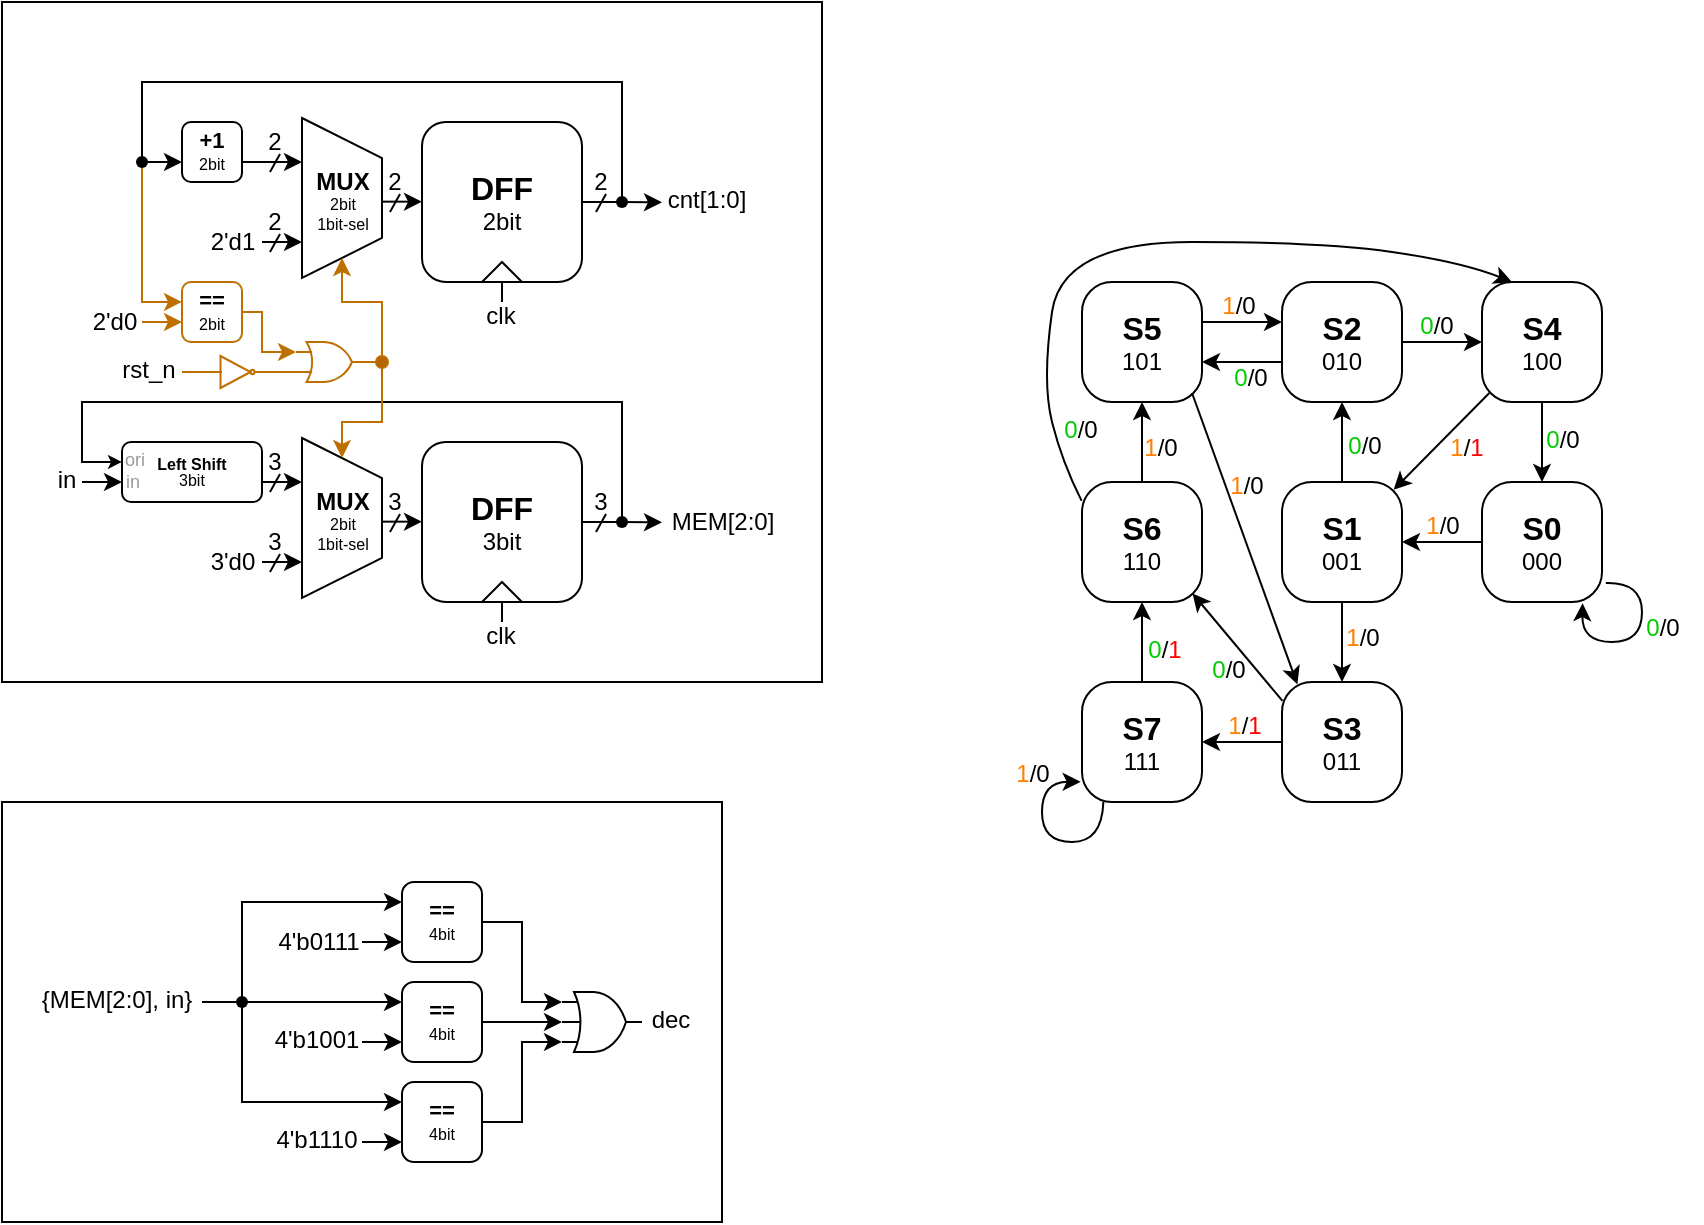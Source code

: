 <mxfile version="24.7.17">
  <diagram name="Page-1" id="tBIAlemMxgHySIvlNtww">
    <mxGraphModel dx="346" dy="206" grid="1" gridSize="10" guides="1" tooltips="1" connect="1" arrows="1" fold="1" page="1" pageScale="1" pageWidth="1920" pageHeight="1200" math="0" shadow="0">
      <root>
        <mxCell id="0" />
        <mxCell id="1" parent="0" />
        <mxCell id="p_a_CTLqghPlbBbGNk3w-119" value="clk" style="text;html=1;align=center;verticalAlign=middle;resizable=0;points=[];autosize=1;strokeColor=none;fillColor=none;" vertex="1" parent="1">
          <mxGeometry x="269" y="182" width="40" height="30" as="geometry" />
        </mxCell>
        <mxCell id="3c06vO752q_vNFaw-Ofs-1" value="&lt;font style=&quot;font-size: 16px;&quot;&gt;&lt;b&gt;DFF&lt;/b&gt;&lt;/font&gt;&lt;div&gt;&lt;font style=&quot;font-size: 12px;&quot;&gt;2bit&lt;/font&gt;&lt;/div&gt;" style="rounded=1;whiteSpace=wrap;html=1;" parent="1" vertex="1">
          <mxGeometry x="250" y="100" width="80" height="80" as="geometry" />
        </mxCell>
        <mxCell id="p_a_CTLqghPlbBbGNk3w-1" style="edgeStyle=orthogonalEdgeStyle;rounded=0;orthogonalLoop=1;jettySize=auto;html=1;exitX=1;exitY=0.5;exitDx=0;exitDy=0;" edge="1" parent="1" source="3c06vO752q_vNFaw-Ofs-1">
          <mxGeometry relative="1" as="geometry">
            <mxPoint x="370" y="140.167" as="targetPoint" />
          </mxGeometry>
        </mxCell>
        <mxCell id="p_a_CTLqghPlbBbGNk3w-2" value="cnt[1:0]" style="text;html=1;align=center;verticalAlign=middle;resizable=0;points=[];autosize=1;strokeColor=none;fillColor=none;" vertex="1" parent="1">
          <mxGeometry x="362" y="124" width="60" height="30" as="geometry" />
        </mxCell>
        <mxCell id="p_a_CTLqghPlbBbGNk3w-5" value="" style="group" vertex="1" connectable="0" parent="1">
          <mxGeometry x="324" y="115" width="30" height="30" as="geometry" />
        </mxCell>
        <mxCell id="p_a_CTLqghPlbBbGNk3w-4" value="2" style="text;html=1;align=center;verticalAlign=middle;resizable=0;points=[];autosize=1;strokeColor=none;fillColor=none;" vertex="1" parent="p_a_CTLqghPlbBbGNk3w-5">
          <mxGeometry width="30" height="30" as="geometry" />
        </mxCell>
        <mxCell id="p_a_CTLqghPlbBbGNk3w-3" value="" style="endArrow=none;html=1;rounded=0;" edge="1" parent="p_a_CTLqghPlbBbGNk3w-5">
          <mxGeometry width="50" height="50" relative="1" as="geometry">
            <mxPoint x="13" y="30" as="sourcePoint" />
            <mxPoint x="18" y="21" as="targetPoint" />
          </mxGeometry>
        </mxCell>
        <mxCell id="p_a_CTLqghPlbBbGNk3w-6" value="" style="shape=trapezoid;perimeter=trapezoidPerimeter;whiteSpace=wrap;html=1;fixedSize=1;rotation=90;" vertex="1" parent="1">
          <mxGeometry x="170" y="118" width="80" height="40" as="geometry" />
        </mxCell>
        <mxCell id="p_a_CTLqghPlbBbGNk3w-7" value="&lt;b&gt;MUX&lt;/b&gt;&lt;div style=&quot;font-size: 8px;&quot;&gt;&lt;font style=&quot;font-size: 8px;&quot;&gt;2bit&lt;/font&gt;&lt;/div&gt;&lt;div style=&quot;font-size: 8px;&quot;&gt;&lt;font style=&quot;font-size: 8px;&quot;&gt;1bit-sel&lt;/font&gt;&lt;/div&gt;" style="text;html=1;align=center;verticalAlign=middle;resizable=0;points=[];autosize=1;strokeColor=none;fillColor=none;" vertex="1" parent="1">
          <mxGeometry x="185" y="114" width="50" height="50" as="geometry" />
        </mxCell>
        <mxCell id="p_a_CTLqghPlbBbGNk3w-8" value="" style="endArrow=classic;html=1;rounded=0;" edge="1" parent="1">
          <mxGeometry width="50" height="50" relative="1" as="geometry">
            <mxPoint x="230" y="139.83" as="sourcePoint" />
            <mxPoint x="250" y="139.83" as="targetPoint" />
          </mxGeometry>
        </mxCell>
        <mxCell id="p_a_CTLqghPlbBbGNk3w-9" value="" style="endArrow=classic;html=1;rounded=0;" edge="1" parent="1">
          <mxGeometry width="50" height="50" relative="1" as="geometry">
            <mxPoint x="170" y="160" as="sourcePoint" />
            <mxPoint x="190" y="160" as="targetPoint" />
          </mxGeometry>
        </mxCell>
        <mxCell id="p_a_CTLqghPlbBbGNk3w-10" value="" style="endArrow=classic;html=1;rounded=0;" edge="1" parent="1">
          <mxGeometry width="50" height="50" relative="1" as="geometry">
            <mxPoint x="160" y="120" as="sourcePoint" />
            <mxPoint x="190" y="120" as="targetPoint" />
          </mxGeometry>
        </mxCell>
        <mxCell id="p_a_CTLqghPlbBbGNk3w-11" value="" style="endArrow=classic;html=1;rounded=0;edgeStyle=orthogonalEdgeStyle;entryX=0;entryY=0.667;entryDx=0;entryDy=0;entryPerimeter=0;" edge="1" parent="1" target="p_a_CTLqghPlbBbGNk3w-12">
          <mxGeometry width="50" height="50" relative="1" as="geometry">
            <mxPoint x="350" y="140" as="sourcePoint" />
            <mxPoint x="120" y="120" as="targetPoint" />
            <Array as="points">
              <mxPoint x="350" y="80" />
              <mxPoint x="110" y="80" />
              <mxPoint x="110" y="120" />
            </Array>
          </mxGeometry>
        </mxCell>
        <mxCell id="p_a_CTLqghPlbBbGNk3w-12" value="&lt;p style=&quot;line-height: 0%; font-size: 11px;&quot;&gt;&lt;b&gt;+1&lt;/b&gt;&lt;/p&gt;&lt;div style=&quot;line-height: 0%;&quot;&gt;&lt;font style=&quot;font-size: 8px;&quot;&gt;2bit&lt;/font&gt;&lt;/div&gt;&lt;p&gt;&lt;/p&gt;" style="rounded=1;whiteSpace=wrap;html=1;" vertex="1" parent="1">
          <mxGeometry x="130" y="100" width="30" height="30" as="geometry" />
        </mxCell>
        <mxCell id="p_a_CTLqghPlbBbGNk3w-13" value="" style="group" vertex="1" connectable="0" parent="1">
          <mxGeometry x="161" y="95" width="30" height="30" as="geometry" />
        </mxCell>
        <mxCell id="p_a_CTLqghPlbBbGNk3w-14" value="2" style="text;html=1;align=center;verticalAlign=middle;resizable=0;points=[];autosize=1;strokeColor=none;fillColor=none;" vertex="1" parent="p_a_CTLqghPlbBbGNk3w-13">
          <mxGeometry width="30" height="30" as="geometry" />
        </mxCell>
        <mxCell id="p_a_CTLqghPlbBbGNk3w-15" value="" style="endArrow=none;html=1;rounded=0;" edge="1" parent="p_a_CTLqghPlbBbGNk3w-13">
          <mxGeometry width="50" height="50" relative="1" as="geometry">
            <mxPoint x="13" y="30" as="sourcePoint" />
            <mxPoint x="18" y="21" as="targetPoint" />
          </mxGeometry>
        </mxCell>
        <mxCell id="p_a_CTLqghPlbBbGNk3w-16" value="" style="group" vertex="1" connectable="0" parent="1">
          <mxGeometry x="221" y="115" width="30" height="30" as="geometry" />
        </mxCell>
        <mxCell id="p_a_CTLqghPlbBbGNk3w-17" value="2" style="text;html=1;align=center;verticalAlign=middle;resizable=0;points=[];autosize=1;strokeColor=none;fillColor=none;" vertex="1" parent="p_a_CTLqghPlbBbGNk3w-16">
          <mxGeometry width="30" height="30" as="geometry" />
        </mxCell>
        <mxCell id="p_a_CTLqghPlbBbGNk3w-18" value="" style="endArrow=none;html=1;rounded=0;" edge="1" parent="p_a_CTLqghPlbBbGNk3w-16">
          <mxGeometry width="50" height="50" relative="1" as="geometry">
            <mxPoint x="13" y="30" as="sourcePoint" />
            <mxPoint x="18" y="21" as="targetPoint" />
          </mxGeometry>
        </mxCell>
        <mxCell id="p_a_CTLqghPlbBbGNk3w-19" value="2&#39;d1" style="text;html=1;align=center;verticalAlign=middle;resizable=0;points=[];autosize=1;strokeColor=none;fillColor=none;" vertex="1" parent="1">
          <mxGeometry x="130" y="145" width="50" height="30" as="geometry" />
        </mxCell>
        <mxCell id="p_a_CTLqghPlbBbGNk3w-20" value="" style="shape=ellipse;fillColor=#000000;strokeColor=none;html=1;sketch=0;fontFamily=Helvetica;fontSize=11;fontColor=default;labelBackgroundColor=default;" vertex="1" parent="1">
          <mxGeometry x="347" y="137" width="6" height="6" as="geometry" />
        </mxCell>
        <mxCell id="p_a_CTLqghPlbBbGNk3w-48" value="&lt;font style=&quot;font-size: 16px;&quot;&gt;&lt;b&gt;DFF&lt;/b&gt;&lt;/font&gt;&lt;div&gt;&lt;font style=&quot;font-size: 12px;&quot;&gt;3bit&lt;/font&gt;&lt;/div&gt;" style="rounded=1;whiteSpace=wrap;html=1;" vertex="1" parent="1">
          <mxGeometry x="250" y="260" width="80" height="80" as="geometry" />
        </mxCell>
        <mxCell id="p_a_CTLqghPlbBbGNk3w-49" style="edgeStyle=orthogonalEdgeStyle;rounded=0;orthogonalLoop=1;jettySize=auto;html=1;exitX=1;exitY=0.5;exitDx=0;exitDy=0;" edge="1" parent="1" source="p_a_CTLqghPlbBbGNk3w-48">
          <mxGeometry relative="1" as="geometry">
            <mxPoint x="370" y="300.167" as="targetPoint" />
          </mxGeometry>
        </mxCell>
        <mxCell id="p_a_CTLqghPlbBbGNk3w-50" value="MEM[2:0]" style="text;html=1;align=center;verticalAlign=middle;resizable=0;points=[];autosize=1;strokeColor=none;fillColor=none;" vertex="1" parent="1">
          <mxGeometry x="365" y="285" width="70" height="30" as="geometry" />
        </mxCell>
        <mxCell id="p_a_CTLqghPlbBbGNk3w-51" value="" style="group" vertex="1" connectable="0" parent="1">
          <mxGeometry x="324" y="275" width="30" height="30" as="geometry" />
        </mxCell>
        <mxCell id="p_a_CTLqghPlbBbGNk3w-52" value="3" style="text;html=1;align=center;verticalAlign=middle;resizable=0;points=[];autosize=1;strokeColor=none;fillColor=none;" vertex="1" parent="p_a_CTLqghPlbBbGNk3w-51">
          <mxGeometry width="30" height="30" as="geometry" />
        </mxCell>
        <mxCell id="p_a_CTLqghPlbBbGNk3w-53" value="" style="endArrow=none;html=1;rounded=0;" edge="1" parent="p_a_CTLqghPlbBbGNk3w-51">
          <mxGeometry width="50" height="50" relative="1" as="geometry">
            <mxPoint x="13" y="30" as="sourcePoint" />
            <mxPoint x="18" y="21" as="targetPoint" />
          </mxGeometry>
        </mxCell>
        <mxCell id="p_a_CTLqghPlbBbGNk3w-54" value="" style="shape=trapezoid;perimeter=trapezoidPerimeter;whiteSpace=wrap;html=1;fixedSize=1;rotation=90;" vertex="1" parent="1">
          <mxGeometry x="170" y="278" width="80" height="40" as="geometry" />
        </mxCell>
        <mxCell id="p_a_CTLqghPlbBbGNk3w-55" value="&lt;b&gt;MUX&lt;/b&gt;&lt;div style=&quot;font-size: 8px;&quot;&gt;&lt;font style=&quot;font-size: 8px;&quot;&gt;2bit&lt;/font&gt;&lt;/div&gt;&lt;div style=&quot;font-size: 8px;&quot;&gt;&lt;font style=&quot;font-size: 8px;&quot;&gt;1bit-sel&lt;/font&gt;&lt;/div&gt;" style="text;html=1;align=center;verticalAlign=middle;resizable=0;points=[];autosize=1;strokeColor=none;fillColor=none;" vertex="1" parent="1">
          <mxGeometry x="185" y="274" width="50" height="50" as="geometry" />
        </mxCell>
        <mxCell id="p_a_CTLqghPlbBbGNk3w-56" value="" style="endArrow=classic;html=1;rounded=0;" edge="1" parent="1">
          <mxGeometry width="50" height="50" relative="1" as="geometry">
            <mxPoint x="230" y="299.83" as="sourcePoint" />
            <mxPoint x="250" y="299.83" as="targetPoint" />
          </mxGeometry>
        </mxCell>
        <mxCell id="p_a_CTLqghPlbBbGNk3w-57" value="" style="endArrow=classic;html=1;rounded=0;" edge="1" parent="1">
          <mxGeometry width="50" height="50" relative="1" as="geometry">
            <mxPoint x="170" y="320" as="sourcePoint" />
            <mxPoint x="190" y="320" as="targetPoint" />
          </mxGeometry>
        </mxCell>
        <mxCell id="p_a_CTLqghPlbBbGNk3w-58" value="" style="endArrow=classic;html=1;rounded=0;" edge="1" parent="1">
          <mxGeometry width="50" height="50" relative="1" as="geometry">
            <mxPoint x="160" y="280" as="sourcePoint" />
            <mxPoint x="190" y="280" as="targetPoint" />
          </mxGeometry>
        </mxCell>
        <mxCell id="p_a_CTLqghPlbBbGNk3w-59" value="" style="endArrow=classic;html=1;rounded=0;edgeStyle=orthogonalEdgeStyle;entryX=0;entryY=0.333;entryDx=0;entryDy=0;entryPerimeter=0;endSize=4;" edge="1" parent="1" target="p_a_CTLqghPlbBbGNk3w-60">
          <mxGeometry width="50" height="50" relative="1" as="geometry">
            <mxPoint x="350" y="300" as="sourcePoint" />
            <mxPoint x="120" y="280" as="targetPoint" />
            <Array as="points">
              <mxPoint x="350" y="240" />
              <mxPoint x="80" y="240" />
              <mxPoint x="80" y="270" />
            </Array>
          </mxGeometry>
        </mxCell>
        <mxCell id="p_a_CTLqghPlbBbGNk3w-60" value="&lt;p style=&quot;line-height: 0%; font-size: 8px;&quot;&gt;&lt;b style=&quot;font-size: 8px;&quot;&gt;&lt;font style=&quot;font-size: 8px;&quot;&gt;Left Shift&lt;/font&gt;&lt;/b&gt;&lt;/p&gt;&lt;div style=&quot;line-height: 0%; font-size: 8px;&quot;&gt;&lt;font style=&quot;font-size: 8px;&quot;&gt;3bit&lt;/font&gt;&lt;/div&gt;&lt;p style=&quot;font-size: 8px;&quot;&gt;&lt;/p&gt;" style="rounded=1;whiteSpace=wrap;html=1;fontSize=8;" vertex="1" parent="1">
          <mxGeometry x="100" y="260" width="70" height="30" as="geometry" />
        </mxCell>
        <mxCell id="p_a_CTLqghPlbBbGNk3w-61" value="" style="group" vertex="1" connectable="0" parent="1">
          <mxGeometry x="161" y="255" width="30" height="30" as="geometry" />
        </mxCell>
        <mxCell id="p_a_CTLqghPlbBbGNk3w-62" value="3" style="text;html=1;align=center;verticalAlign=middle;resizable=0;points=[];autosize=1;strokeColor=none;fillColor=none;" vertex="1" parent="p_a_CTLqghPlbBbGNk3w-61">
          <mxGeometry width="30" height="30" as="geometry" />
        </mxCell>
        <mxCell id="p_a_CTLqghPlbBbGNk3w-63" value="" style="endArrow=none;html=1;rounded=0;" edge="1" parent="p_a_CTLqghPlbBbGNk3w-61">
          <mxGeometry width="50" height="50" relative="1" as="geometry">
            <mxPoint x="13" y="30" as="sourcePoint" />
            <mxPoint x="18" y="21" as="targetPoint" />
          </mxGeometry>
        </mxCell>
        <mxCell id="p_a_CTLqghPlbBbGNk3w-64" value="" style="group" vertex="1" connectable="0" parent="1">
          <mxGeometry x="221" y="275" width="30" height="30" as="geometry" />
        </mxCell>
        <mxCell id="p_a_CTLqghPlbBbGNk3w-65" value="3" style="text;html=1;align=center;verticalAlign=middle;resizable=0;points=[];autosize=1;strokeColor=none;fillColor=none;" vertex="1" parent="p_a_CTLqghPlbBbGNk3w-64">
          <mxGeometry width="30" height="30" as="geometry" />
        </mxCell>
        <mxCell id="p_a_CTLqghPlbBbGNk3w-66" value="" style="endArrow=none;html=1;rounded=0;" edge="1" parent="p_a_CTLqghPlbBbGNk3w-64">
          <mxGeometry width="50" height="50" relative="1" as="geometry">
            <mxPoint x="13" y="30" as="sourcePoint" />
            <mxPoint x="18" y="21" as="targetPoint" />
          </mxGeometry>
        </mxCell>
        <mxCell id="p_a_CTLqghPlbBbGNk3w-67" value="3&#39;d0" style="text;html=1;align=center;verticalAlign=middle;resizable=0;points=[];autosize=1;strokeColor=none;fillColor=none;" vertex="1" parent="1">
          <mxGeometry x="130" y="305" width="50" height="30" as="geometry" />
        </mxCell>
        <mxCell id="p_a_CTLqghPlbBbGNk3w-68" value="" style="shape=ellipse;fillColor=#000000;strokeColor=none;html=1;sketch=0;fontFamily=Helvetica;fontSize=11;fontColor=default;labelBackgroundColor=default;" vertex="1" parent="1">
          <mxGeometry x="347" y="297" width="6" height="6" as="geometry" />
        </mxCell>
        <mxCell id="p_a_CTLqghPlbBbGNk3w-70" value="" style="endArrow=classic;html=1;rounded=0;edgeStyle=orthogonalEdgeStyle;endFill=1;entryX=0;entryY=0.333;entryDx=0;entryDy=0;entryPerimeter=0;fillColor=#f0a30a;strokeColor=#BD7000;" edge="1" parent="1" target="p_a_CTLqghPlbBbGNk3w-74">
          <mxGeometry width="50" height="50" relative="1" as="geometry">
            <mxPoint x="110" y="120" as="sourcePoint" />
            <mxPoint x="100" y="190" as="targetPoint" />
            <Array as="points">
              <mxPoint x="110" y="190" />
            </Array>
          </mxGeometry>
        </mxCell>
        <mxCell id="p_a_CTLqghPlbBbGNk3w-71" value="" style="endArrow=classic;html=1;rounded=0;fillColor=#f0a30a;strokeColor=#BD7000;" edge="1" parent="1">
          <mxGeometry width="50" height="50" relative="1" as="geometry">
            <mxPoint x="110" y="200" as="sourcePoint" />
            <mxPoint x="130" y="200" as="targetPoint" />
          </mxGeometry>
        </mxCell>
        <mxCell id="p_a_CTLqghPlbBbGNk3w-82" style="edgeStyle=orthogonalEdgeStyle;rounded=0;orthogonalLoop=1;jettySize=auto;html=1;exitX=1;exitY=0.5;exitDx=0;exitDy=0;exitPerimeter=0;entryX=1;entryY=0.5;entryDx=0;entryDy=0;fillColor=#f0a30a;strokeColor=#BD7000;" edge="1" parent="1" source="p_a_CTLqghPlbBbGNk3w-72" target="p_a_CTLqghPlbBbGNk3w-6">
          <mxGeometry relative="1" as="geometry">
            <mxPoint x="230.0" y="219.963" as="targetPoint" />
            <Array as="points">
              <mxPoint x="230" y="220" />
              <mxPoint x="230" y="190" />
              <mxPoint x="210" y="190" />
            </Array>
          </mxGeometry>
        </mxCell>
        <mxCell id="p_a_CTLqghPlbBbGNk3w-72" value="" style="verticalLabelPosition=bottom;shadow=0;dashed=0;align=center;html=1;verticalAlign=top;shape=mxgraph.electrical.logic_gates.logic_gate;operation=or;rotation=0;fillColor=none;fontColor=#000000;strokeColor=#BD7000;" vertex="1" parent="1">
          <mxGeometry x="187" y="210" width="35" height="20" as="geometry" />
        </mxCell>
        <mxCell id="p_a_CTLqghPlbBbGNk3w-73" value="" style="shape=ellipse;fillColor=#000000;strokeColor=none;html=1;sketch=0;fontFamily=Helvetica;fontSize=11;fontColor=default;labelBackgroundColor=default;" vertex="1" parent="1">
          <mxGeometry x="107" y="117" width="6" height="6" as="geometry" />
        </mxCell>
        <mxCell id="p_a_CTLqghPlbBbGNk3w-74" value="&lt;p style=&quot;line-height: 0%; font-size: 11px;&quot;&gt;&lt;b&gt;==&lt;/b&gt;&lt;/p&gt;&lt;div style=&quot;line-height: 0%;&quot;&gt;&lt;font style=&quot;font-size: 8px;&quot;&gt;2bit&lt;/font&gt;&lt;/div&gt;&lt;p&gt;&lt;/p&gt;" style="rounded=1;whiteSpace=wrap;html=1;fillColor=none;fontColor=#000000;strokeColor=#BD7000;" vertex="1" parent="1">
          <mxGeometry x="130" y="180" width="30" height="30" as="geometry" />
        </mxCell>
        <mxCell id="p_a_CTLqghPlbBbGNk3w-75" value="2&#39;d0" style="text;html=1;align=center;verticalAlign=middle;resizable=0;points=[];autosize=1;strokeColor=none;fillColor=none;fontColor=#000000;" vertex="1" parent="1">
          <mxGeometry x="71" y="185" width="50" height="30" as="geometry" />
        </mxCell>
        <mxCell id="p_a_CTLqghPlbBbGNk3w-76" style="edgeStyle=orthogonalEdgeStyle;rounded=0;orthogonalLoop=1;jettySize=auto;html=1;exitX=1;exitY=0.5;exitDx=0;exitDy=0;entryX=0;entryY=0.25;entryDx=0;entryDy=0;entryPerimeter=0;fillColor=#f0a30a;strokeColor=#BD7000;" edge="1" parent="1" source="p_a_CTLqghPlbBbGNk3w-74" target="p_a_CTLqghPlbBbGNk3w-72">
          <mxGeometry relative="1" as="geometry">
            <Array as="points">
              <mxPoint x="170" y="195" />
              <mxPoint x="170" y="215" />
            </Array>
          </mxGeometry>
        </mxCell>
        <mxCell id="p_a_CTLqghPlbBbGNk3w-80" style="edgeStyle=orthogonalEdgeStyle;rounded=0;orthogonalLoop=1;jettySize=auto;html=1;exitX=0;exitY=0.5;exitDx=0;exitDy=0;exitPerimeter=0;endArrow=none;endFill=0;fillColor=#f0a30a;strokeColor=#BD7000;" edge="1" parent="1" source="p_a_CTLqghPlbBbGNk3w-78">
          <mxGeometry relative="1" as="geometry">
            <mxPoint x="130.0" y="225.047" as="targetPoint" />
          </mxGeometry>
        </mxCell>
        <mxCell id="p_a_CTLqghPlbBbGNk3w-78" value="" style="verticalLabelPosition=bottom;shadow=0;dashed=0;align=center;html=1;verticalAlign=top;shape=mxgraph.electrical.logic_gates.inverter_2;rotation=0;fillColor=none;fontColor=#000000;strokeColor=#BD7000;" vertex="1" parent="1">
          <mxGeometry x="145" y="217" width="25" height="16" as="geometry" />
        </mxCell>
        <mxCell id="p_a_CTLqghPlbBbGNk3w-79" style="edgeStyle=orthogonalEdgeStyle;rounded=0;orthogonalLoop=1;jettySize=auto;html=1;exitX=1;exitY=0.5;exitDx=0;exitDy=0;exitPerimeter=0;endArrow=none;endFill=0;entryX=0;entryY=0.75;entryDx=0;entryDy=0;entryPerimeter=0;fillColor=#f0a30a;strokeColor=#BD7000;" edge="1" parent="1" source="p_a_CTLqghPlbBbGNk3w-78" target="p_a_CTLqghPlbBbGNk3w-72">
          <mxGeometry relative="1" as="geometry">
            <mxPoint x="180" y="225" as="targetPoint" />
          </mxGeometry>
        </mxCell>
        <mxCell id="p_a_CTLqghPlbBbGNk3w-81" value="rst_n" style="text;html=1;align=center;verticalAlign=middle;resizable=0;points=[];autosize=1;strokeColor=none;fillColor=none;fontColor=#000000;" vertex="1" parent="1">
          <mxGeometry x="88" y="209" width="50" height="30" as="geometry" />
        </mxCell>
        <mxCell id="p_a_CTLqghPlbBbGNk3w-83" style="edgeStyle=orthogonalEdgeStyle;rounded=0;orthogonalLoop=1;jettySize=auto;html=1;entryX=0;entryY=0.5;entryDx=0;entryDy=0;fillColor=#f0a30a;strokeColor=#BD7000;" edge="1" parent="1" target="p_a_CTLqghPlbBbGNk3w-54">
          <mxGeometry relative="1" as="geometry">
            <mxPoint x="220" y="178" as="targetPoint" />
            <mxPoint x="230" y="220" as="sourcePoint" />
            <Array as="points">
              <mxPoint x="230" y="250" />
              <mxPoint x="210" y="250" />
            </Array>
          </mxGeometry>
        </mxCell>
        <mxCell id="p_a_CTLqghPlbBbGNk3w-84" value="" style="shape=ellipse;fillColor=#B46504;strokeColor=#BD7000;html=1;sketch=0;fontFamily=Helvetica;fontSize=11;fontColor=#000000;labelBackgroundColor=default;" vertex="1" parent="1">
          <mxGeometry x="227" y="217" width="6" height="6" as="geometry" />
        </mxCell>
        <mxCell id="p_a_CTLqghPlbBbGNk3w-86" value="" style="endArrow=classic;html=1;rounded=0;" edge="1" parent="1">
          <mxGeometry width="50" height="50" relative="1" as="geometry">
            <mxPoint x="80" y="280" as="sourcePoint" />
            <mxPoint x="100" y="280" as="targetPoint" />
          </mxGeometry>
        </mxCell>
        <mxCell id="p_a_CTLqghPlbBbGNk3w-87" value="in" style="text;html=1;align=center;verticalAlign=middle;resizable=0;points=[];autosize=1;strokeColor=none;fillColor=none;" vertex="1" parent="1">
          <mxGeometry x="57" y="264" width="30" height="30" as="geometry" />
        </mxCell>
        <mxCell id="p_a_CTLqghPlbBbGNk3w-88" value="ori" style="text;html=1;align=center;verticalAlign=middle;resizable=0;points=[];autosize=1;strokeColor=none;fillColor=none;fontSize=9;fontColor=#999999;" vertex="1" parent="1">
          <mxGeometry x="91" y="259" width="30" height="20" as="geometry" />
        </mxCell>
        <mxCell id="p_a_CTLqghPlbBbGNk3w-89" value="in" style="text;html=1;align=center;verticalAlign=middle;resizable=0;points=[];autosize=1;strokeColor=none;fillColor=none;fontSize=9;fontColor=#999999;" vertex="1" parent="1">
          <mxGeometry x="90" y="270" width="30" height="20" as="geometry" />
        </mxCell>
        <mxCell id="p_a_CTLqghPlbBbGNk3w-90" value="" style="group" vertex="1" connectable="0" parent="1">
          <mxGeometry x="161" y="135" width="30" height="30" as="geometry" />
        </mxCell>
        <mxCell id="p_a_CTLqghPlbBbGNk3w-91" value="2" style="text;html=1;align=center;verticalAlign=middle;resizable=0;points=[];autosize=1;strokeColor=none;fillColor=none;" vertex="1" parent="p_a_CTLqghPlbBbGNk3w-90">
          <mxGeometry width="30" height="30" as="geometry" />
        </mxCell>
        <mxCell id="p_a_CTLqghPlbBbGNk3w-92" value="" style="endArrow=none;html=1;rounded=0;" edge="1" parent="p_a_CTLqghPlbBbGNk3w-90">
          <mxGeometry width="50" height="50" relative="1" as="geometry">
            <mxPoint x="13" y="30" as="sourcePoint" />
            <mxPoint x="18" y="21" as="targetPoint" />
          </mxGeometry>
        </mxCell>
        <mxCell id="p_a_CTLqghPlbBbGNk3w-93" value="" style="group" vertex="1" connectable="0" parent="1">
          <mxGeometry x="161" y="295" width="30" height="30" as="geometry" />
        </mxCell>
        <mxCell id="p_a_CTLqghPlbBbGNk3w-94" value="3" style="text;html=1;align=center;verticalAlign=middle;resizable=0;points=[];autosize=1;strokeColor=none;fillColor=none;" vertex="1" parent="p_a_CTLqghPlbBbGNk3w-93">
          <mxGeometry width="30" height="30" as="geometry" />
        </mxCell>
        <mxCell id="p_a_CTLqghPlbBbGNk3w-95" value="" style="endArrow=none;html=1;rounded=0;" edge="1" parent="p_a_CTLqghPlbBbGNk3w-93">
          <mxGeometry width="50" height="50" relative="1" as="geometry">
            <mxPoint x="13" y="30" as="sourcePoint" />
            <mxPoint x="18" y="21" as="targetPoint" />
          </mxGeometry>
        </mxCell>
        <mxCell id="p_a_CTLqghPlbBbGNk3w-109" style="edgeStyle=orthogonalEdgeStyle;rounded=0;orthogonalLoop=1;jettySize=auto;html=1;exitX=1;exitY=0.5;exitDx=0;exitDy=0;entryX=0;entryY=0.167;entryDx=0;entryDy=0;entryPerimeter=0;" edge="1" parent="1" source="p_a_CTLqghPlbBbGNk3w-96" target="p_a_CTLqghPlbBbGNk3w-110">
          <mxGeometry relative="1" as="geometry">
            <mxPoint x="310" y="499.857" as="targetPoint" />
          </mxGeometry>
        </mxCell>
        <mxCell id="p_a_CTLqghPlbBbGNk3w-96" value="&lt;p style=&quot;line-height: 0%; font-size: 11px;&quot;&gt;&lt;b&gt;==&lt;/b&gt;&lt;/p&gt;&lt;div style=&quot;line-height: 0%;&quot;&gt;&lt;font style=&quot;font-size: 8px;&quot;&gt;4bit&lt;/font&gt;&lt;/div&gt;&lt;p&gt;&lt;/p&gt;" style="rounded=1;whiteSpace=wrap;html=1;" vertex="1" parent="1">
          <mxGeometry x="240" y="480" width="40" height="40" as="geometry" />
        </mxCell>
        <mxCell id="p_a_CTLqghPlbBbGNk3w-97" value="&lt;p style=&quot;line-height: 0%; font-size: 11px;&quot;&gt;&lt;b&gt;==&lt;/b&gt;&lt;/p&gt;&lt;div style=&quot;line-height: 0%;&quot;&gt;&lt;font style=&quot;font-size: 8px;&quot;&gt;4bit&lt;/font&gt;&lt;/div&gt;&lt;p&gt;&lt;/p&gt;" style="rounded=1;whiteSpace=wrap;html=1;" vertex="1" parent="1">
          <mxGeometry x="240" y="530" width="40" height="40" as="geometry" />
        </mxCell>
        <mxCell id="p_a_CTLqghPlbBbGNk3w-98" value="&lt;p style=&quot;line-height: 0%; font-size: 11px;&quot;&gt;&lt;b&gt;==&lt;/b&gt;&lt;/p&gt;&lt;div style=&quot;line-height: 0%;&quot;&gt;&lt;font style=&quot;font-size: 8px;&quot;&gt;4bit&lt;/font&gt;&lt;/div&gt;&lt;p&gt;&lt;/p&gt;" style="rounded=1;whiteSpace=wrap;html=1;" vertex="1" parent="1">
          <mxGeometry x="240" y="580" width="40" height="40" as="geometry" />
        </mxCell>
        <mxCell id="p_a_CTLqghPlbBbGNk3w-99" value="" style="endArrow=classic;html=1;rounded=0;entryX=0;entryY=0.75;entryDx=0;entryDy=0;" edge="1" parent="1" target="p_a_CTLqghPlbBbGNk3w-96">
          <mxGeometry width="50" height="50" relative="1" as="geometry">
            <mxPoint x="220" y="510" as="sourcePoint" />
            <mxPoint x="220" y="510" as="targetPoint" />
          </mxGeometry>
        </mxCell>
        <mxCell id="p_a_CTLqghPlbBbGNk3w-100" value="" style="endArrow=classic;html=1;rounded=0;entryX=0;entryY=0.75;entryDx=0;entryDy=0;" edge="1" parent="1">
          <mxGeometry width="50" height="50" relative="1" as="geometry">
            <mxPoint x="220" y="560" as="sourcePoint" />
            <mxPoint x="240" y="560" as="targetPoint" />
          </mxGeometry>
        </mxCell>
        <mxCell id="p_a_CTLqghPlbBbGNk3w-101" value="" style="endArrow=classic;html=1;rounded=0;entryX=0;entryY=0.75;entryDx=0;entryDy=0;" edge="1" parent="1">
          <mxGeometry width="50" height="50" relative="1" as="geometry">
            <mxPoint x="220" y="610" as="sourcePoint" />
            <mxPoint x="240" y="610" as="targetPoint" />
          </mxGeometry>
        </mxCell>
        <mxCell id="p_a_CTLqghPlbBbGNk3w-102" value="4&#39;b0111" style="text;html=1;align=center;verticalAlign=middle;resizable=0;points=[];autosize=1;strokeColor=none;fillColor=none;" vertex="1" parent="1">
          <mxGeometry x="168" y="495" width="60" height="30" as="geometry" />
        </mxCell>
        <mxCell id="p_a_CTLqghPlbBbGNk3w-103" value="4&#39;b1001" style="text;html=1;align=center;verticalAlign=middle;resizable=0;points=[];autosize=1;strokeColor=none;fillColor=none;" vertex="1" parent="1">
          <mxGeometry x="162" y="544" width="70" height="30" as="geometry" />
        </mxCell>
        <mxCell id="p_a_CTLqghPlbBbGNk3w-104" value="4&#39;b1110" style="text;html=1;align=center;verticalAlign=middle;resizable=0;points=[];autosize=1;strokeColor=none;fillColor=none;" vertex="1" parent="1">
          <mxGeometry x="167" y="594" width="60" height="30" as="geometry" />
        </mxCell>
        <mxCell id="p_a_CTLqghPlbBbGNk3w-105" value="" style="endArrow=classic;html=1;rounded=0;entryX=0;entryY=0.25;entryDx=0;entryDy=0;edgeStyle=orthogonalEdgeStyle;" edge="1" parent="1" target="p_a_CTLqghPlbBbGNk3w-96">
          <mxGeometry width="50" height="50" relative="1" as="geometry">
            <mxPoint x="140" y="540" as="sourcePoint" />
            <mxPoint x="170" y="510" as="targetPoint" />
            <Array as="points">
              <mxPoint x="160" y="540" />
              <mxPoint x="160" y="490" />
            </Array>
          </mxGeometry>
        </mxCell>
        <mxCell id="p_a_CTLqghPlbBbGNk3w-106" value="" style="endArrow=classic;html=1;rounded=0;" edge="1" parent="1">
          <mxGeometry width="50" height="50" relative="1" as="geometry">
            <mxPoint x="160" y="540" as="sourcePoint" />
            <mxPoint x="240" y="540" as="targetPoint" />
          </mxGeometry>
        </mxCell>
        <mxCell id="p_a_CTLqghPlbBbGNk3w-107" value="" style="endArrow=classic;html=1;rounded=0;entryX=0;entryY=0.25;entryDx=0;entryDy=0;edgeStyle=orthogonalEdgeStyle;" edge="1" parent="1" target="p_a_CTLqghPlbBbGNk3w-98">
          <mxGeometry width="50" height="50" relative="1" as="geometry">
            <mxPoint x="140" y="540" as="sourcePoint" />
            <mxPoint x="250" y="500" as="targetPoint" />
            <Array as="points">
              <mxPoint x="160" y="540" />
              <mxPoint x="160" y="590" />
            </Array>
          </mxGeometry>
        </mxCell>
        <mxCell id="p_a_CTLqghPlbBbGNk3w-108" value="" style="shape=ellipse;fillColor=#000000;strokeColor=none;html=1;sketch=0;fontFamily=Helvetica;fontSize=11;fontColor=default;labelBackgroundColor=default;" vertex="1" parent="1">
          <mxGeometry x="157" y="537" width="6" height="6" as="geometry" />
        </mxCell>
        <mxCell id="p_a_CTLqghPlbBbGNk3w-113" style="edgeStyle=orthogonalEdgeStyle;rounded=0;orthogonalLoop=1;jettySize=auto;html=1;exitX=1;exitY=0.5;exitDx=0;exitDy=0;exitPerimeter=0;" edge="1" parent="1" source="p_a_CTLqghPlbBbGNk3w-110">
          <mxGeometry relative="1" as="geometry">
            <mxPoint x="360.17" y="550.189" as="targetPoint" />
          </mxGeometry>
        </mxCell>
        <mxCell id="p_a_CTLqghPlbBbGNk3w-110" value="" style="verticalLabelPosition=bottom;shadow=0;dashed=0;align=center;html=1;verticalAlign=top;shape=mxgraph.electrical.logic_gates.logic_gate;operation=or;rotation=0;numInputs=3;" vertex="1" parent="1">
          <mxGeometry x="320" y="535" width="40" height="30" as="geometry" />
        </mxCell>
        <mxCell id="p_a_CTLqghPlbBbGNk3w-111" style="edgeStyle=orthogonalEdgeStyle;rounded=0;orthogonalLoop=1;jettySize=auto;html=1;exitX=1;exitY=0.5;exitDx=0;exitDy=0;entryX=0;entryY=0.5;entryDx=0;entryDy=0;entryPerimeter=0;" edge="1" parent="1" source="p_a_CTLqghPlbBbGNk3w-97" target="p_a_CTLqghPlbBbGNk3w-110">
          <mxGeometry relative="1" as="geometry" />
        </mxCell>
        <mxCell id="p_a_CTLqghPlbBbGNk3w-112" style="edgeStyle=orthogonalEdgeStyle;rounded=0;orthogonalLoop=1;jettySize=auto;html=1;exitX=1;exitY=0.5;exitDx=0;exitDy=0;entryX=0;entryY=0.833;entryDx=0;entryDy=0;entryPerimeter=0;" edge="1" parent="1" source="p_a_CTLqghPlbBbGNk3w-98" target="p_a_CTLqghPlbBbGNk3w-110">
          <mxGeometry relative="1" as="geometry" />
        </mxCell>
        <mxCell id="p_a_CTLqghPlbBbGNk3w-114" value="dec" style="text;html=1;align=center;verticalAlign=middle;resizable=0;points=[];autosize=1;strokeColor=none;fillColor=none;" vertex="1" parent="1">
          <mxGeometry x="354" y="534" width="40" height="30" as="geometry" />
        </mxCell>
        <mxCell id="p_a_CTLqghPlbBbGNk3w-115" value="{MEM[2:0], in}" style="text;html=1;align=center;verticalAlign=middle;resizable=0;points=[];autosize=1;strokeColor=none;fillColor=none;" vertex="1" parent="1">
          <mxGeometry x="47" y="524" width="100" height="30" as="geometry" />
        </mxCell>
        <mxCell id="p_a_CTLqghPlbBbGNk3w-116" value="" style="triangle;whiteSpace=wrap;html=1;rotation=-90;" vertex="1" parent="1">
          <mxGeometry x="285" y="165" width="10" height="20" as="geometry" />
        </mxCell>
        <mxCell id="p_a_CTLqghPlbBbGNk3w-117" value="" style="triangle;whiteSpace=wrap;html=1;rotation=-90;" vertex="1" parent="1">
          <mxGeometry x="285" y="325" width="10" height="20" as="geometry" />
        </mxCell>
        <mxCell id="p_a_CTLqghPlbBbGNk3w-118" value="" style="endArrow=none;html=1;rounded=0;endFill=0;" edge="1" parent="1">
          <mxGeometry width="50" height="50" relative="1" as="geometry">
            <mxPoint x="290" y="190" as="sourcePoint" />
            <mxPoint x="290" y="180" as="targetPoint" />
          </mxGeometry>
        </mxCell>
        <mxCell id="p_a_CTLqghPlbBbGNk3w-120" value="clk" style="text;html=1;align=center;verticalAlign=middle;resizable=0;points=[];autosize=1;strokeColor=none;fillColor=none;" vertex="1" parent="1">
          <mxGeometry x="269" y="342" width="40" height="30" as="geometry" />
        </mxCell>
        <mxCell id="p_a_CTLqghPlbBbGNk3w-121" value="" style="endArrow=none;html=1;rounded=0;endFill=0;" edge="1" parent="1">
          <mxGeometry width="50" height="50" relative="1" as="geometry">
            <mxPoint x="290" y="350" as="sourcePoint" />
            <mxPoint x="290" y="340" as="targetPoint" />
          </mxGeometry>
        </mxCell>
        <mxCell id="p_a_CTLqghPlbBbGNk3w-122" value="" style="rounded=0;whiteSpace=wrap;html=1;fillColor=none;" vertex="1" parent="1">
          <mxGeometry x="40" y="440" width="360" height="210" as="geometry" />
        </mxCell>
        <mxCell id="p_a_CTLqghPlbBbGNk3w-123" value="" style="rounded=0;whiteSpace=wrap;html=1;fillColor=none;" vertex="1" parent="1">
          <mxGeometry x="40" y="40" width="410" height="340" as="geometry" />
        </mxCell>
        <mxCell id="p_a_CTLqghPlbBbGNk3w-133" style="edgeStyle=orthogonalEdgeStyle;rounded=0;orthogonalLoop=1;jettySize=auto;html=1;exitX=0;exitY=0.5;exitDx=0;exitDy=0;entryX=1;entryY=0.5;entryDx=0;entryDy=0;" edge="1" parent="1" source="p_a_CTLqghPlbBbGNk3w-124" target="p_a_CTLqghPlbBbGNk3w-131">
          <mxGeometry relative="1" as="geometry" />
        </mxCell>
        <mxCell id="p_a_CTLqghPlbBbGNk3w-124" value="&lt;b&gt;&lt;font style=&quot;font-size: 16px;&quot;&gt;S0&lt;/font&gt;&lt;/b&gt;&lt;div&gt;000&lt;/div&gt;" style="rounded=1;whiteSpace=wrap;html=1;arcSize=25;" vertex="1" parent="1">
          <mxGeometry x="780" y="280" width="60" height="60" as="geometry" />
        </mxCell>
        <mxCell id="p_a_CTLqghPlbBbGNk3w-132" style="edgeStyle=orthogonalEdgeStyle;rounded=0;orthogonalLoop=1;jettySize=auto;html=1;exitX=0.5;exitY=1;exitDx=0;exitDy=0;entryX=0.5;entryY=0;entryDx=0;entryDy=0;" edge="1" parent="1" source="p_a_CTLqghPlbBbGNk3w-125" target="p_a_CTLqghPlbBbGNk3w-124">
          <mxGeometry relative="1" as="geometry" />
        </mxCell>
        <mxCell id="p_a_CTLqghPlbBbGNk3w-125" value="&lt;b&gt;&lt;font style=&quot;font-size: 16px;&quot;&gt;S4&lt;/font&gt;&lt;/b&gt;&lt;div&gt;100&lt;/div&gt;" style="rounded=1;whiteSpace=wrap;html=1;arcSize=25;" vertex="1" parent="1">
          <mxGeometry x="780" y="180" width="60" height="60" as="geometry" />
        </mxCell>
        <mxCell id="p_a_CTLqghPlbBbGNk3w-135" style="edgeStyle=orthogonalEdgeStyle;rounded=0;orthogonalLoop=1;jettySize=auto;html=1;exitX=1;exitY=0.5;exitDx=0;exitDy=0;entryX=0;entryY=0.5;entryDx=0;entryDy=0;" edge="1" parent="1" source="p_a_CTLqghPlbBbGNk3w-126" target="p_a_CTLqghPlbBbGNk3w-125">
          <mxGeometry relative="1" as="geometry" />
        </mxCell>
        <mxCell id="p_a_CTLqghPlbBbGNk3w-138" style="edgeStyle=orthogonalEdgeStyle;rounded=0;orthogonalLoop=1;jettySize=auto;html=1;exitX=0;exitY=0.75;exitDx=0;exitDy=0;" edge="1" parent="1">
          <mxGeometry relative="1" as="geometry">
            <mxPoint x="680" y="220" as="sourcePoint" />
            <mxPoint x="640" y="220" as="targetPoint" />
            <Array as="points">
              <mxPoint x="660" y="220" />
              <mxPoint x="660" y="220" />
            </Array>
          </mxGeometry>
        </mxCell>
        <mxCell id="p_a_CTLqghPlbBbGNk3w-126" value="&lt;b&gt;&lt;font style=&quot;font-size: 16px;&quot;&gt;S2&lt;/font&gt;&lt;/b&gt;&lt;div&gt;010&lt;/div&gt;" style="rounded=1;whiteSpace=wrap;html=1;arcSize=25;" vertex="1" parent="1">
          <mxGeometry x="680" y="180" width="60" height="60" as="geometry" />
        </mxCell>
        <mxCell id="p_a_CTLqghPlbBbGNk3w-137" style="edgeStyle=orthogonalEdgeStyle;rounded=0;orthogonalLoop=1;jettySize=auto;html=1;exitX=1;exitY=0.25;exitDx=0;exitDy=0;entryX=0;entryY=0.25;entryDx=0;entryDy=0;" edge="1" parent="1">
          <mxGeometry relative="1" as="geometry">
            <mxPoint x="640" y="200" as="sourcePoint" />
            <mxPoint x="680" y="200" as="targetPoint" />
            <Array as="points">
              <mxPoint x="661" y="200" />
              <mxPoint x="661" y="200" />
            </Array>
          </mxGeometry>
        </mxCell>
        <mxCell id="p_a_CTLqghPlbBbGNk3w-127" value="&lt;b&gt;&lt;font style=&quot;font-size: 16px;&quot;&gt;S5&lt;/font&gt;&lt;/b&gt;&lt;div&gt;101&lt;/div&gt;" style="rounded=1;whiteSpace=wrap;html=1;arcSize=25;" vertex="1" parent="1">
          <mxGeometry x="580" y="180" width="60" height="60" as="geometry" />
        </mxCell>
        <mxCell id="p_a_CTLqghPlbBbGNk3w-141" style="edgeStyle=orthogonalEdgeStyle;rounded=0;orthogonalLoop=1;jettySize=auto;html=1;exitX=0.5;exitY=0;exitDx=0;exitDy=0;entryX=0.5;entryY=1;entryDx=0;entryDy=0;" edge="1" parent="1" source="p_a_CTLqghPlbBbGNk3w-128" target="p_a_CTLqghPlbBbGNk3w-127">
          <mxGeometry relative="1" as="geometry" />
        </mxCell>
        <mxCell id="p_a_CTLqghPlbBbGNk3w-128" value="&lt;b&gt;&lt;font style=&quot;font-size: 16px;&quot;&gt;S6&lt;/font&gt;&lt;/b&gt;&lt;div&gt;110&lt;/div&gt;" style="rounded=1;whiteSpace=wrap;html=1;arcSize=25;" vertex="1" parent="1">
          <mxGeometry x="580" y="280" width="60" height="60" as="geometry" />
        </mxCell>
        <mxCell id="p_a_CTLqghPlbBbGNk3w-142" style="edgeStyle=orthogonalEdgeStyle;rounded=0;orthogonalLoop=1;jettySize=auto;html=1;exitX=0.5;exitY=0;exitDx=0;exitDy=0;entryX=0.5;entryY=1;entryDx=0;entryDy=0;" edge="1" parent="1" source="p_a_CTLqghPlbBbGNk3w-129" target="p_a_CTLqghPlbBbGNk3w-128">
          <mxGeometry relative="1" as="geometry" />
        </mxCell>
        <mxCell id="p_a_CTLqghPlbBbGNk3w-129" value="&lt;b&gt;&lt;font style=&quot;font-size: 16px;&quot;&gt;S7&lt;/font&gt;&lt;/b&gt;&lt;div&gt;111&lt;/div&gt;" style="rounded=1;whiteSpace=wrap;html=1;arcSize=25;" vertex="1" parent="1">
          <mxGeometry x="580" y="380" width="60" height="60" as="geometry" />
        </mxCell>
        <mxCell id="p_a_CTLqghPlbBbGNk3w-143" style="rounded=0;orthogonalLoop=1;jettySize=auto;html=1;exitX=0.004;exitY=0.157;exitDx=0;exitDy=0;entryX=0.921;entryY=0.929;entryDx=0;entryDy=0;entryPerimeter=0;exitPerimeter=0;" edge="1" parent="1" source="p_a_CTLqghPlbBbGNk3w-130" target="p_a_CTLqghPlbBbGNk3w-128">
          <mxGeometry relative="1" as="geometry" />
        </mxCell>
        <mxCell id="p_a_CTLqghPlbBbGNk3w-144" style="edgeStyle=orthogonalEdgeStyle;rounded=0;orthogonalLoop=1;jettySize=auto;html=1;exitX=0;exitY=0.5;exitDx=0;exitDy=0;entryX=1;entryY=0.5;entryDx=0;entryDy=0;" edge="1" parent="1" source="p_a_CTLqghPlbBbGNk3w-130" target="p_a_CTLqghPlbBbGNk3w-129">
          <mxGeometry relative="1" as="geometry" />
        </mxCell>
        <mxCell id="p_a_CTLqghPlbBbGNk3w-130" value="&lt;b&gt;&lt;font style=&quot;font-size: 16px;&quot;&gt;S3&lt;/font&gt;&lt;/b&gt;&lt;div&gt;011&lt;/div&gt;" style="rounded=1;whiteSpace=wrap;html=1;arcSize=25;" vertex="1" parent="1">
          <mxGeometry x="680" y="380" width="60" height="60" as="geometry" />
        </mxCell>
        <mxCell id="p_a_CTLqghPlbBbGNk3w-136" style="edgeStyle=orthogonalEdgeStyle;rounded=0;orthogonalLoop=1;jettySize=auto;html=1;exitX=0.5;exitY=0;exitDx=0;exitDy=0;entryX=0.5;entryY=1;entryDx=0;entryDy=0;" edge="1" parent="1" source="p_a_CTLqghPlbBbGNk3w-131" target="p_a_CTLqghPlbBbGNk3w-126">
          <mxGeometry relative="1" as="geometry" />
        </mxCell>
        <mxCell id="p_a_CTLqghPlbBbGNk3w-147" style="edgeStyle=orthogonalEdgeStyle;rounded=0;orthogonalLoop=1;jettySize=auto;html=1;exitX=0.5;exitY=1;exitDx=0;exitDy=0;entryX=0.5;entryY=0;entryDx=0;entryDy=0;" edge="1" parent="1" source="p_a_CTLqghPlbBbGNk3w-131" target="p_a_CTLqghPlbBbGNk3w-130">
          <mxGeometry relative="1" as="geometry" />
        </mxCell>
        <mxCell id="p_a_CTLqghPlbBbGNk3w-131" value="&lt;b&gt;&lt;font style=&quot;font-size: 16px;&quot;&gt;S1&lt;/font&gt;&lt;/b&gt;&lt;div&gt;001&lt;/div&gt;" style="rounded=1;whiteSpace=wrap;html=1;arcSize=25;" vertex="1" parent="1">
          <mxGeometry x="680" y="280" width="60" height="60" as="geometry" />
        </mxCell>
        <mxCell id="p_a_CTLqghPlbBbGNk3w-134" style="rounded=0;orthogonalLoop=1;jettySize=auto;html=1;exitX=0.061;exitY=0.925;exitDx=0;exitDy=0;entryX=0.93;entryY=0.065;entryDx=0;entryDy=0;entryPerimeter=0;exitPerimeter=0;" edge="1" parent="1" source="p_a_CTLqghPlbBbGNk3w-125" target="p_a_CTLqghPlbBbGNk3w-131">
          <mxGeometry relative="1" as="geometry" />
        </mxCell>
        <mxCell id="p_a_CTLqghPlbBbGNk3w-145" value="" style="curved=1;endArrow=classic;html=1;rounded=0;exitX=0.178;exitY=1;exitDx=0;exitDy=0;exitPerimeter=0;entryX=-0.011;entryY=0.831;entryDx=0;entryDy=0;entryPerimeter=0;" edge="1" parent="1" source="p_a_CTLqghPlbBbGNk3w-129" target="p_a_CTLqghPlbBbGNk3w-129">
          <mxGeometry width="50" height="50" relative="1" as="geometry">
            <mxPoint x="600" y="500" as="sourcePoint" />
            <mxPoint x="650" y="450" as="targetPoint" />
            <Array as="points">
              <mxPoint x="590" y="460" />
              <mxPoint x="560" y="460" />
              <mxPoint x="560" y="430" />
            </Array>
          </mxGeometry>
        </mxCell>
        <mxCell id="p_a_CTLqghPlbBbGNk3w-146" value="" style="curved=1;endArrow=none;html=1;rounded=0;entryX=1.032;entryY=0.842;entryDx=0;entryDy=0;entryPerimeter=0;exitX=0.838;exitY=1.01;exitDx=0;exitDy=0;exitPerimeter=0;endFill=0;startArrow=classic;startFill=1;" edge="1" parent="1" source="p_a_CTLqghPlbBbGNk3w-124" target="p_a_CTLqghPlbBbGNk3w-124">
          <mxGeometry width="50" height="50" relative="1" as="geometry">
            <mxPoint x="830" y="400" as="sourcePoint" />
            <mxPoint x="880" y="350" as="targetPoint" />
            <Array as="points">
              <mxPoint x="830" y="360" />
              <mxPoint x="860" y="360" />
              <mxPoint x="860" y="330" />
            </Array>
          </mxGeometry>
        </mxCell>
        <mxCell id="p_a_CTLqghPlbBbGNk3w-148" style="rounded=0;orthogonalLoop=1;jettySize=auto;html=1;exitX=0.917;exitY=0.925;exitDx=0;exitDy=0;entryX=0.128;entryY=0.02;entryDx=0;entryDy=0;entryPerimeter=0;exitPerimeter=0;" edge="1" parent="1" source="p_a_CTLqghPlbBbGNk3w-127" target="p_a_CTLqghPlbBbGNk3w-130">
          <mxGeometry relative="1" as="geometry">
            <mxPoint x="695" y="395" as="sourcePoint" />
            <mxPoint x="645" y="346" as="targetPoint" />
          </mxGeometry>
        </mxCell>
        <mxCell id="p_a_CTLqghPlbBbGNk3w-149" value="" style="curved=1;endArrow=classic;html=1;rounded=0;exitX=-0.003;exitY=0.157;exitDx=0;exitDy=0;entryX=0.25;entryY=0;entryDx=0;entryDy=0;exitPerimeter=0;" edge="1" parent="1" source="p_a_CTLqghPlbBbGNk3w-128" target="p_a_CTLqghPlbBbGNk3w-125">
          <mxGeometry width="50" height="50" relative="1" as="geometry">
            <mxPoint x="450" y="260" as="sourcePoint" />
            <mxPoint x="500" y="210" as="targetPoint" />
            <Array as="points">
              <mxPoint x="570" y="270" />
              <mxPoint x="560" y="230" />
              <mxPoint x="570" y="160" />
              <mxPoint x="700" y="160" />
              <mxPoint x="770" y="170" />
            </Array>
          </mxGeometry>
        </mxCell>
        <mxCell id="p_a_CTLqghPlbBbGNk3w-150" value="&lt;font color=&quot;#00cc00&quot;&gt;0&lt;/font&gt;/0" style="text;html=1;align=center;verticalAlign=middle;resizable=0;points=[];autosize=1;strokeColor=none;fillColor=none;" vertex="1" parent="1">
          <mxGeometry x="850" y="338" width="40" height="30" as="geometry" />
        </mxCell>
        <mxCell id="p_a_CTLqghPlbBbGNk3w-151" value="&lt;font color=&quot;#ff8000&quot;&gt;1&lt;/font&gt;/0" style="text;html=1;align=center;verticalAlign=middle;resizable=0;points=[];autosize=1;strokeColor=none;fillColor=none;" vertex="1" parent="1">
          <mxGeometry x="740" y="287" width="40" height="30" as="geometry" />
        </mxCell>
        <mxCell id="p_a_CTLqghPlbBbGNk3w-152" value="&lt;font color=&quot;#00cc00&quot;&gt;0&lt;/font&gt;/0" style="text;html=1;align=center;verticalAlign=middle;resizable=0;points=[];autosize=1;strokeColor=none;fillColor=none;" vertex="1" parent="1">
          <mxGeometry x="800" y="244" width="40" height="30" as="geometry" />
        </mxCell>
        <mxCell id="p_a_CTLqghPlbBbGNk3w-153" value="&lt;font color=&quot;#ff8000&quot;&gt;1&lt;/font&gt;/&lt;font color=&quot;#ff0000&quot;&gt;1&lt;/font&gt;" style="text;html=1;align=center;verticalAlign=middle;resizable=0;points=[];autosize=1;strokeColor=none;fillColor=none;" vertex="1" parent="1">
          <mxGeometry x="752" y="248" width="40" height="30" as="geometry" />
        </mxCell>
        <mxCell id="p_a_CTLqghPlbBbGNk3w-154" value="&lt;font color=&quot;#00cc00&quot;&gt;0&lt;/font&gt;/0" style="text;html=1;align=center;verticalAlign=middle;resizable=0;points=[];autosize=1;strokeColor=none;fillColor=none;" vertex="1" parent="1">
          <mxGeometry x="701" y="247" width="40" height="30" as="geometry" />
        </mxCell>
        <mxCell id="p_a_CTLqghPlbBbGNk3w-155" value="&lt;font color=&quot;#ff8000&quot;&gt;1&lt;/font&gt;/0" style="text;html=1;align=center;verticalAlign=middle;resizable=0;points=[];autosize=1;strokeColor=none;fillColor=none;" vertex="1" parent="1">
          <mxGeometry x="642" y="267" width="40" height="30" as="geometry" />
        </mxCell>
        <mxCell id="p_a_CTLqghPlbBbGNk3w-156" value="&lt;font color=&quot;#ff8000&quot;&gt;1&lt;/font&gt;/0" style="text;html=1;align=center;verticalAlign=middle;resizable=0;points=[];autosize=1;strokeColor=none;fillColor=none;" vertex="1" parent="1">
          <mxGeometry x="599" y="248" width="40" height="30" as="geometry" />
        </mxCell>
        <mxCell id="p_a_CTLqghPlbBbGNk3w-157" value="&lt;font color=&quot;#00cc00&quot;&gt;0&lt;/font&gt;/0" style="text;html=1;align=center;verticalAlign=middle;resizable=0;points=[];autosize=1;strokeColor=none;fillColor=none;" vertex="1" parent="1">
          <mxGeometry x="633" y="359" width="40" height="30" as="geometry" />
        </mxCell>
        <mxCell id="p_a_CTLqghPlbBbGNk3w-158" value="&lt;font color=&quot;#00cc00&quot;&gt;0&lt;/font&gt;/&lt;font color=&quot;#ff0000&quot;&gt;1&lt;/font&gt;" style="text;html=1;align=center;verticalAlign=middle;resizable=0;points=[];autosize=1;strokeColor=none;fillColor=none;" vertex="1" parent="1">
          <mxGeometry x="601" y="349" width="40" height="30" as="geometry" />
        </mxCell>
        <mxCell id="p_a_CTLqghPlbBbGNk3w-159" value="&lt;font color=&quot;#ff8000&quot;&gt;1&lt;/font&gt;/&lt;font color=&quot;#ff0000&quot;&gt;1&lt;/font&gt;" style="text;html=1;align=center;verticalAlign=middle;resizable=0;points=[];autosize=1;strokeColor=none;fillColor=none;" vertex="1" parent="1">
          <mxGeometry x="641" y="387" width="40" height="30" as="geometry" />
        </mxCell>
        <mxCell id="p_a_CTLqghPlbBbGNk3w-160" value="&lt;font color=&quot;#ff8000&quot;&gt;1&lt;/font&gt;/0" style="text;html=1;align=center;verticalAlign=middle;resizable=0;points=[];autosize=1;strokeColor=none;fillColor=none;" vertex="1" parent="1">
          <mxGeometry x="535" y="411" width="40" height="30" as="geometry" />
        </mxCell>
        <mxCell id="p_a_CTLqghPlbBbGNk3w-161" value="&lt;font color=&quot;#00cc00&quot;&gt;0&lt;/font&gt;/0" style="text;html=1;align=center;verticalAlign=middle;resizable=0;points=[];autosize=1;strokeColor=none;fillColor=none;" vertex="1" parent="1">
          <mxGeometry x="559" y="239" width="40" height="30" as="geometry" />
        </mxCell>
        <mxCell id="p_a_CTLqghPlbBbGNk3w-162" value="&lt;font color=&quot;#ff8000&quot;&gt;1&lt;/font&gt;/0" style="text;html=1;align=center;verticalAlign=middle;resizable=0;points=[];autosize=1;strokeColor=none;fillColor=none;" vertex="1" parent="1">
          <mxGeometry x="700" y="343" width="40" height="30" as="geometry" />
        </mxCell>
        <mxCell id="p_a_CTLqghPlbBbGNk3w-163" value="&lt;font color=&quot;#00cc00&quot;&gt;0&lt;/font&gt;/0" style="text;html=1;align=center;verticalAlign=middle;resizable=0;points=[];autosize=1;strokeColor=none;fillColor=none;" vertex="1" parent="1">
          <mxGeometry x="737" y="187" width="40" height="30" as="geometry" />
        </mxCell>
        <mxCell id="p_a_CTLqghPlbBbGNk3w-164" value="&lt;font color=&quot;#ff8000&quot;&gt;1&lt;/font&gt;/0" style="text;html=1;align=center;verticalAlign=middle;resizable=0;points=[];autosize=1;strokeColor=none;fillColor=none;" vertex="1" parent="1">
          <mxGeometry x="638" y="177" width="40" height="30" as="geometry" />
        </mxCell>
        <mxCell id="p_a_CTLqghPlbBbGNk3w-165" value="&lt;font color=&quot;#00cc00&quot;&gt;0&lt;/font&gt;/0" style="text;html=1;align=center;verticalAlign=middle;resizable=0;points=[];autosize=1;strokeColor=none;fillColor=none;" vertex="1" parent="1">
          <mxGeometry x="644" y="213" width="40" height="30" as="geometry" />
        </mxCell>
      </root>
    </mxGraphModel>
  </diagram>
</mxfile>

